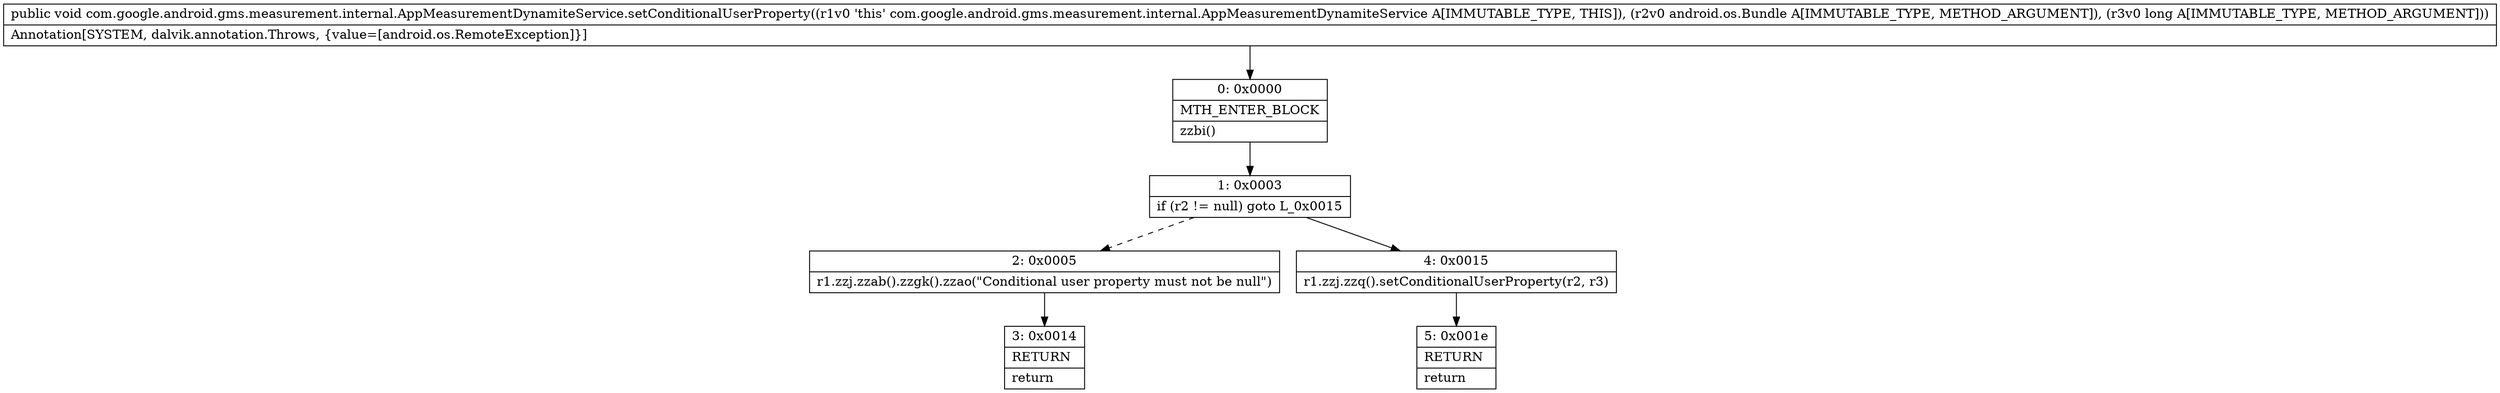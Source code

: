 digraph "CFG forcom.google.android.gms.measurement.internal.AppMeasurementDynamiteService.setConditionalUserProperty(Landroid\/os\/Bundle;J)V" {
Node_0 [shape=record,label="{0\:\ 0x0000|MTH_ENTER_BLOCK\l|zzbi()\l}"];
Node_1 [shape=record,label="{1\:\ 0x0003|if (r2 != null) goto L_0x0015\l}"];
Node_2 [shape=record,label="{2\:\ 0x0005|r1.zzj.zzab().zzgk().zzao(\"Conditional user property must not be null\")\l}"];
Node_3 [shape=record,label="{3\:\ 0x0014|RETURN\l|return\l}"];
Node_4 [shape=record,label="{4\:\ 0x0015|r1.zzj.zzq().setConditionalUserProperty(r2, r3)\l}"];
Node_5 [shape=record,label="{5\:\ 0x001e|RETURN\l|return\l}"];
MethodNode[shape=record,label="{public void com.google.android.gms.measurement.internal.AppMeasurementDynamiteService.setConditionalUserProperty((r1v0 'this' com.google.android.gms.measurement.internal.AppMeasurementDynamiteService A[IMMUTABLE_TYPE, THIS]), (r2v0 android.os.Bundle A[IMMUTABLE_TYPE, METHOD_ARGUMENT]), (r3v0 long A[IMMUTABLE_TYPE, METHOD_ARGUMENT]))  | Annotation[SYSTEM, dalvik.annotation.Throws, \{value=[android.os.RemoteException]\}]\l}"];
MethodNode -> Node_0;
Node_0 -> Node_1;
Node_1 -> Node_2[style=dashed];
Node_1 -> Node_4;
Node_2 -> Node_3;
Node_4 -> Node_5;
}


